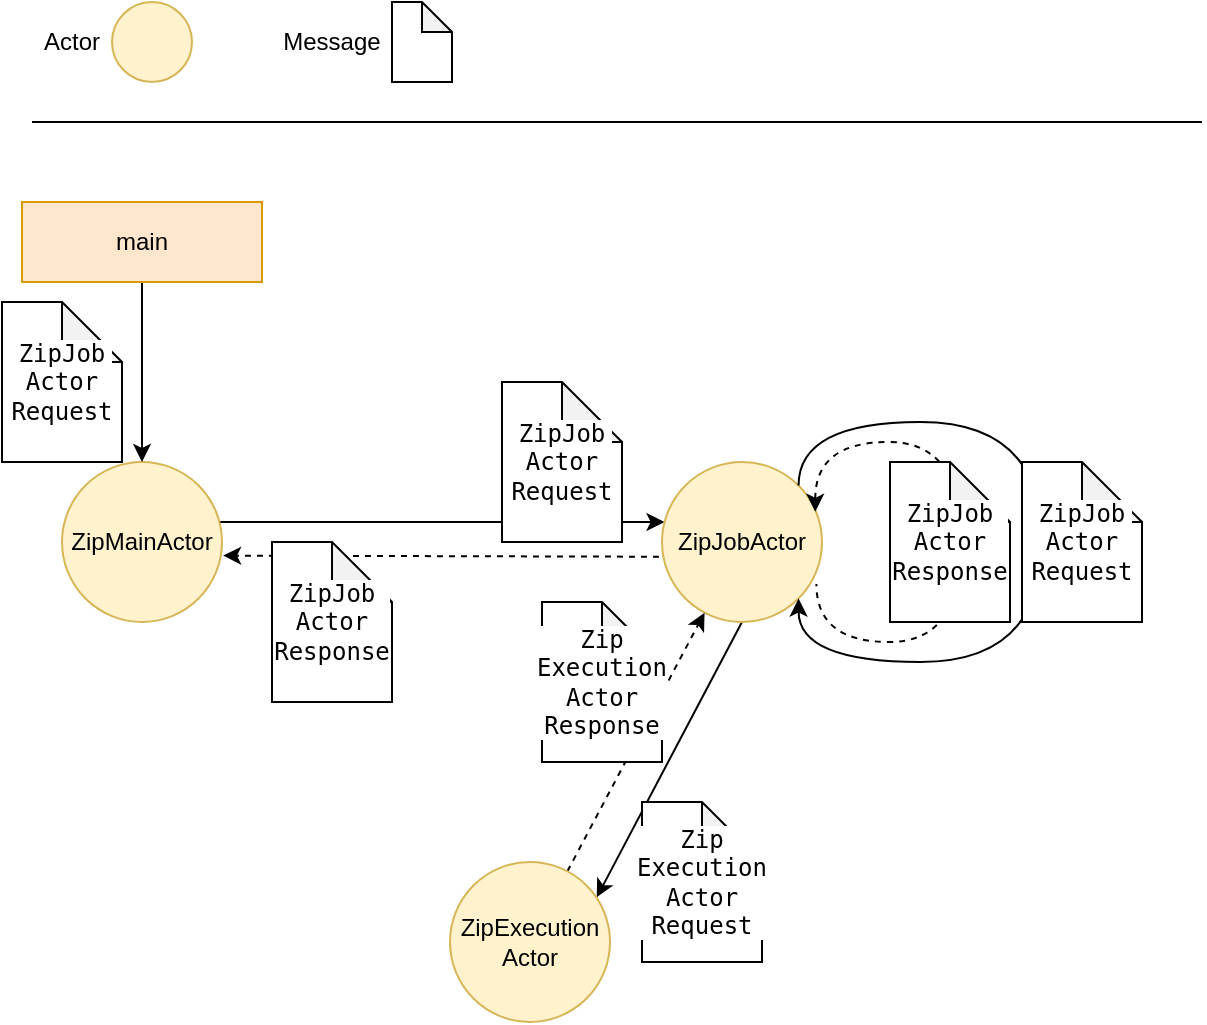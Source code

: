 <mxfile version="20.8.0" type="device"><diagram id="RMVDmqRXkm53DwyjPLO6" name="Seite-1"><mxGraphModel dx="2586" dy="965" grid="1" gridSize="10" guides="1" tooltips="1" connect="1" arrows="1" fold="1" page="1" pageScale="1" pageWidth="827" pageHeight="1169" math="0" shadow="0"><root><mxCell id="0"/><mxCell id="1" parent="0"/><mxCell id="t7rJAjOAfRYqx7DU3y1W-10" style="edgeStyle=orthogonalEdgeStyle;rounded=0;orthogonalLoop=1;jettySize=auto;html=1;" parent="1" source="t7rJAjOAfRYqx7DU3y1W-1" target="t7rJAjOAfRYqx7DU3y1W-2" edge="1"><mxGeometry relative="1" as="geometry"><Array as="points"><mxPoint x="300" y="360"/><mxPoint x="300" y="360"/></Array></mxGeometry></mxCell><mxCell id="t7rJAjOAfRYqx7DU3y1W-1" value="ZipMainActor" style="ellipse;whiteSpace=wrap;html=1;aspect=fixed;fillColor=#fff2cc;strokeColor=#d6b656;" parent="1" vertex="1"><mxGeometry x="140" y="330" width="80" height="80" as="geometry"/></mxCell><mxCell id="t7rJAjOAfRYqx7DU3y1W-14" style="rounded=0;orthogonalLoop=1;jettySize=auto;html=1;exitX=0.5;exitY=1;exitDx=0;exitDy=0;entryX=0.917;entryY=0.221;entryDx=0;entryDy=0;entryPerimeter=0;" parent="1" source="t7rJAjOAfRYqx7DU3y1W-2" target="t7rJAjOAfRYqx7DU3y1W-3" edge="1"><mxGeometry relative="1" as="geometry"/></mxCell><mxCell id="t7rJAjOAfRYqx7DU3y1W-16" style="edgeStyle=none;rounded=0;orthogonalLoop=1;jettySize=auto;html=1;entryX=1.007;entryY=0.585;entryDx=0;entryDy=0;dashed=1;exitX=-0.019;exitY=0.592;exitDx=0;exitDy=0;exitPerimeter=0;entryPerimeter=0;" parent="1" source="t7rJAjOAfRYqx7DU3y1W-2" target="t7rJAjOAfRYqx7DU3y1W-1" edge="1"><mxGeometry relative="1" as="geometry"><mxPoint x="441.76" y="376.56" as="sourcePoint"/><mxPoint x="217.44" y="377.12" as="targetPoint"/></mxGeometry></mxCell><mxCell id="t7rJAjOAfRYqx7DU3y1W-2" value="ZipJobActor" style="ellipse;whiteSpace=wrap;html=1;aspect=fixed;fillColor=#fff2cc;strokeColor=#d6b656;" parent="1" vertex="1"><mxGeometry x="440" y="330" width="80" height="80" as="geometry"/></mxCell><mxCell id="t7rJAjOAfRYqx7DU3y1W-21" style="edgeStyle=none;rounded=0;orthogonalLoop=1;jettySize=auto;html=1;dashed=1;startArrow=none;startFill=0;endArrow=classic;endFill=1;" parent="1" source="t7rJAjOAfRYqx7DU3y1W-3" target="t7rJAjOAfRYqx7DU3y1W-2" edge="1"><mxGeometry relative="1" as="geometry"/></mxCell><mxCell id="t7rJAjOAfRYqx7DU3y1W-3" value="ZipExecution&lt;br&gt;Actor" style="ellipse;whiteSpace=wrap;html=1;aspect=fixed;fillColor=#fff2cc;strokeColor=#d6b656;" parent="1" vertex="1"><mxGeometry x="334" y="530" width="80" height="80" as="geometry"/></mxCell><mxCell id="t7rJAjOAfRYqx7DU3y1W-4" value="" style="ellipse;whiteSpace=wrap;html=1;aspect=fixed;fillColor=#fff2cc;strokeColor=#d6b656;" parent="1" vertex="1"><mxGeometry x="165" y="100" width="40" height="40" as="geometry"/></mxCell><mxCell id="t7rJAjOAfRYqx7DU3y1W-5" value="Actor" style="text;html=1;strokeColor=none;fillColor=none;align=center;verticalAlign=middle;whiteSpace=wrap;rounded=0;" parent="1" vertex="1"><mxGeometry x="115" y="105" width="60" height="30" as="geometry"/></mxCell><mxCell id="t7rJAjOAfRYqx7DU3y1W-7" style="edgeStyle=orthogonalEdgeStyle;rounded=0;orthogonalLoop=1;jettySize=auto;html=1;" parent="1" source="t7rJAjOAfRYqx7DU3y1W-6" target="t7rJAjOAfRYqx7DU3y1W-1" edge="1"><mxGeometry relative="1" as="geometry"/></mxCell><mxCell id="t7rJAjOAfRYqx7DU3y1W-6" value="main" style="rounded=0;whiteSpace=wrap;html=1;fillColor=#ffe6cc;strokeColor=#d79b00;" parent="1" vertex="1"><mxGeometry x="120" y="200" width="120" height="40" as="geometry"/></mxCell><mxCell id="t7rJAjOAfRYqx7DU3y1W-11" value="&lt;div style=&quot;background-color:#ffffff;color:#080808;font-family:'JetBrains Mono',monospace;font-size:9,8pt;&quot;&gt;&lt;pre&gt;&lt;span style=&quot;color:#000000;&quot;&gt;ZipJob&lt;br/&gt;Actor&lt;br/&gt;Request&lt;/span&gt;&lt;/pre&gt;&lt;/div&gt;" style="shape=note;whiteSpace=wrap;html=1;backgroundOutline=1;darkOpacity=0.05;" parent="1" vertex="1"><mxGeometry x="360" y="290" width="60" height="80" as="geometry"/></mxCell><mxCell id="t7rJAjOAfRYqx7DU3y1W-12" style="edgeStyle=orthogonalEdgeStyle;rounded=0;orthogonalLoop=1;jettySize=auto;html=1;exitX=1;exitY=0;exitDx=0;exitDy=0;entryX=1;entryY=1;entryDx=0;entryDy=0;curved=1;" parent="1" source="t7rJAjOAfRYqx7DU3y1W-2" target="t7rJAjOAfRYqx7DU3y1W-2" edge="1"><mxGeometry relative="1" as="geometry"><Array as="points"><mxPoint x="508" y="310"/><mxPoint x="630" y="310"/><mxPoint x="630" y="430"/><mxPoint x="508" y="430"/></Array></mxGeometry></mxCell><mxCell id="t7rJAjOAfRYqx7DU3y1W-13" value="&lt;div style=&quot;background-color:#ffffff;color:#080808;font-family:'JetBrains Mono',monospace;font-size:9,8pt;&quot;&gt;&lt;pre&gt;&lt;span style=&quot;color:#000000;&quot;&gt;ZipJob&lt;br/&gt;Actor&lt;br/&gt;Request&lt;/span&gt;&lt;/pre&gt;&lt;/div&gt;" style="shape=note;whiteSpace=wrap;html=1;backgroundOutline=1;darkOpacity=0.05;" parent="1" vertex="1"><mxGeometry x="620" y="330" width="60" height="80" as="geometry"/></mxCell><mxCell id="t7rJAjOAfRYqx7DU3y1W-15" value="&lt;div style=&quot;background-color:#ffffff;color:#080808;font-family:'JetBrains Mono',monospace;font-size:9,8pt;&quot;&gt;&lt;pre&gt;&lt;span style=&quot;color:#000000;&quot;&gt;ZipJob&lt;br&gt;Actor&lt;br&gt;Response&lt;/span&gt;&lt;/pre&gt;&lt;/div&gt;" style="shape=note;whiteSpace=wrap;html=1;backgroundOutline=1;darkOpacity=0.05;" parent="1" vertex="1"><mxGeometry x="245" y="370" width="60" height="80" as="geometry"/></mxCell><mxCell id="t7rJAjOAfRYqx7DU3y1W-18" style="edgeStyle=orthogonalEdgeStyle;rounded=0;orthogonalLoop=1;jettySize=auto;html=1;exitX=0.958;exitY=0.311;exitDx=0;exitDy=0;entryX=0.965;entryY=0.763;entryDx=0;entryDy=0;curved=1;exitPerimeter=0;entryPerimeter=0;dashed=1;startArrow=classic;startFill=1;endArrow=none;endFill=0;" parent="1" source="t7rJAjOAfRYqx7DU3y1W-2" target="t7rJAjOAfRYqx7DU3y1W-2" edge="1"><mxGeometry relative="1" as="geometry"><mxPoint x="508.284" y="341.716" as="sourcePoint"/><mxPoint x="508.284" y="398.284" as="targetPoint"/><Array as="points"><mxPoint x="517" y="320"/><mxPoint x="590" y="320"/><mxPoint x="590" y="420"/><mxPoint x="517" y="420"/></Array></mxGeometry></mxCell><mxCell id="t7rJAjOAfRYqx7DU3y1W-19" value="&lt;div style=&quot;background-color:#ffffff;color:#080808;font-family:'JetBrains Mono',monospace;font-size:9,8pt;&quot;&gt;&lt;pre&gt;&lt;span style=&quot;color:#000000;&quot;&gt;ZipJob&lt;br&gt;Actor&lt;br&gt;Response&lt;/span&gt;&lt;/pre&gt;&lt;/div&gt;" style="shape=note;whiteSpace=wrap;html=1;backgroundOutline=1;darkOpacity=0.05;" parent="1" vertex="1"><mxGeometry x="554" y="330" width="60" height="80" as="geometry"/></mxCell><mxCell id="t7rJAjOAfRYqx7DU3y1W-20" value="&lt;div style=&quot;background-color:#ffffff;color:#080808;font-family:'JetBrains Mono',monospace;font-size:9,8pt;&quot;&gt;&lt;pre&gt;&lt;span style=&quot;color: rgb(0, 0, 0);&quot;&gt;Zip&lt;br&gt;Execution&lt;br&gt;Actor&lt;br&gt;Response&lt;/span&gt;&lt;/pre&gt;&lt;/div&gt;" style="shape=note;whiteSpace=wrap;html=1;backgroundOutline=1;darkOpacity=0.05;" parent="1" vertex="1"><mxGeometry x="380" y="400" width="60" height="80" as="geometry"/></mxCell><mxCell id="t7rJAjOAfRYqx7DU3y1W-22" value="&lt;div style=&quot;background-color: rgb(255, 255, 255); font-family: &amp;quot;JetBrains Mono&amp;quot;, monospace; color: rgb(8, 8, 8);&quot;&gt;&lt;pre&gt;&lt;span style=&quot;color:#000000;&quot;&gt;Zip&lt;br&gt;Execution&lt;br&gt;Actor&lt;br/&gt;Request&lt;/span&gt;&lt;/pre&gt;&lt;/div&gt;" style="shape=note;whiteSpace=wrap;html=1;backgroundOutline=1;darkOpacity=0.05;" parent="1" vertex="1"><mxGeometry x="430" y="500" width="60" height="80" as="geometry"/></mxCell><mxCell id="t7rJAjOAfRYqx7DU3y1W-23" value="" style="shape=note;whiteSpace=wrap;html=1;backgroundOutline=1;darkOpacity=0.05;size=15;" parent="1" vertex="1"><mxGeometry x="305" y="100" width="30" height="40" as="geometry"/></mxCell><mxCell id="t7rJAjOAfRYqx7DU3y1W-24" value="Message" style="text;html=1;strokeColor=none;fillColor=none;align=center;verticalAlign=middle;whiteSpace=wrap;rounded=0;" parent="1" vertex="1"><mxGeometry x="245" y="105" width="60" height="30" as="geometry"/></mxCell><mxCell id="t7rJAjOAfRYqx7DU3y1W-25" value="" style="endArrow=none;html=1;rounded=0;" parent="1" edge="1"><mxGeometry width="50" height="50" relative="1" as="geometry"><mxPoint x="125" y="160" as="sourcePoint"/><mxPoint x="710" y="160" as="targetPoint"/></mxGeometry></mxCell><mxCell id="_dRfAIJK6QepECo8J40j-2" value="&lt;div style=&quot;background-color:#ffffff;color:#080808;font-family:'JetBrains Mono',monospace;font-size:9,8pt;&quot;&gt;&lt;pre&gt;&lt;span style=&quot;color:#000000;&quot;&gt;ZipJob&lt;br/&gt;Actor&lt;br/&gt;Request&lt;/span&gt;&lt;/pre&gt;&lt;/div&gt;" style="shape=note;whiteSpace=wrap;html=1;backgroundOutline=1;darkOpacity=0.05;" vertex="1" parent="1"><mxGeometry x="110" y="250" width="60" height="80" as="geometry"/></mxCell></root></mxGraphModel></diagram></mxfile>